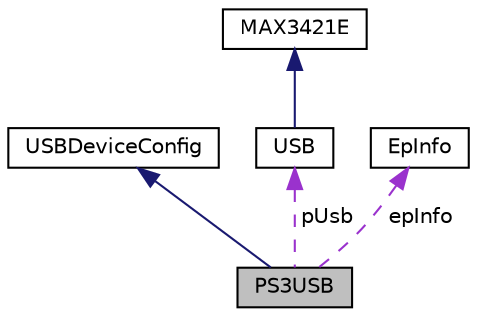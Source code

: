 digraph "PS3USB"
{
  edge [fontname="Helvetica",fontsize="10",labelfontname="Helvetica",labelfontsize="10"];
  node [fontname="Helvetica",fontsize="10",shape=record];
  Node1 [label="PS3USB",height=0.2,width=0.4,color="black", fillcolor="grey75", style="filled" fontcolor="black"];
  Node2 -> Node1 [dir="back",color="midnightblue",fontsize="10",style="solid",fontname="Helvetica"];
  Node2 [label="USBDeviceConfig",height=0.2,width=0.4,color="black", fillcolor="white", style="filled",URL="$class_u_s_b_device_config.html"];
  Node3 -> Node1 [dir="back",color="darkorchid3",fontsize="10",style="dashed",label=" pUsb" ,fontname="Helvetica"];
  Node3 [label="USB",height=0.2,width=0.4,color="black", fillcolor="white", style="filled",URL="$class_u_s_b.html"];
  Node4 -> Node3 [dir="back",color="midnightblue",fontsize="10",style="solid",fontname="Helvetica"];
  Node4 [label="MAX3421E",height=0.2,width=0.4,color="black", fillcolor="white", style="filled",URL="$class_m_a_x3421e.html"];
  Node5 -> Node1 [dir="back",color="darkorchid3",fontsize="10",style="dashed",label=" epInfo" ,fontname="Helvetica"];
  Node5 [label="EpInfo",height=0.2,width=0.4,color="black", fillcolor="white", style="filled",URL="$struct_ep_info.html"];
}
